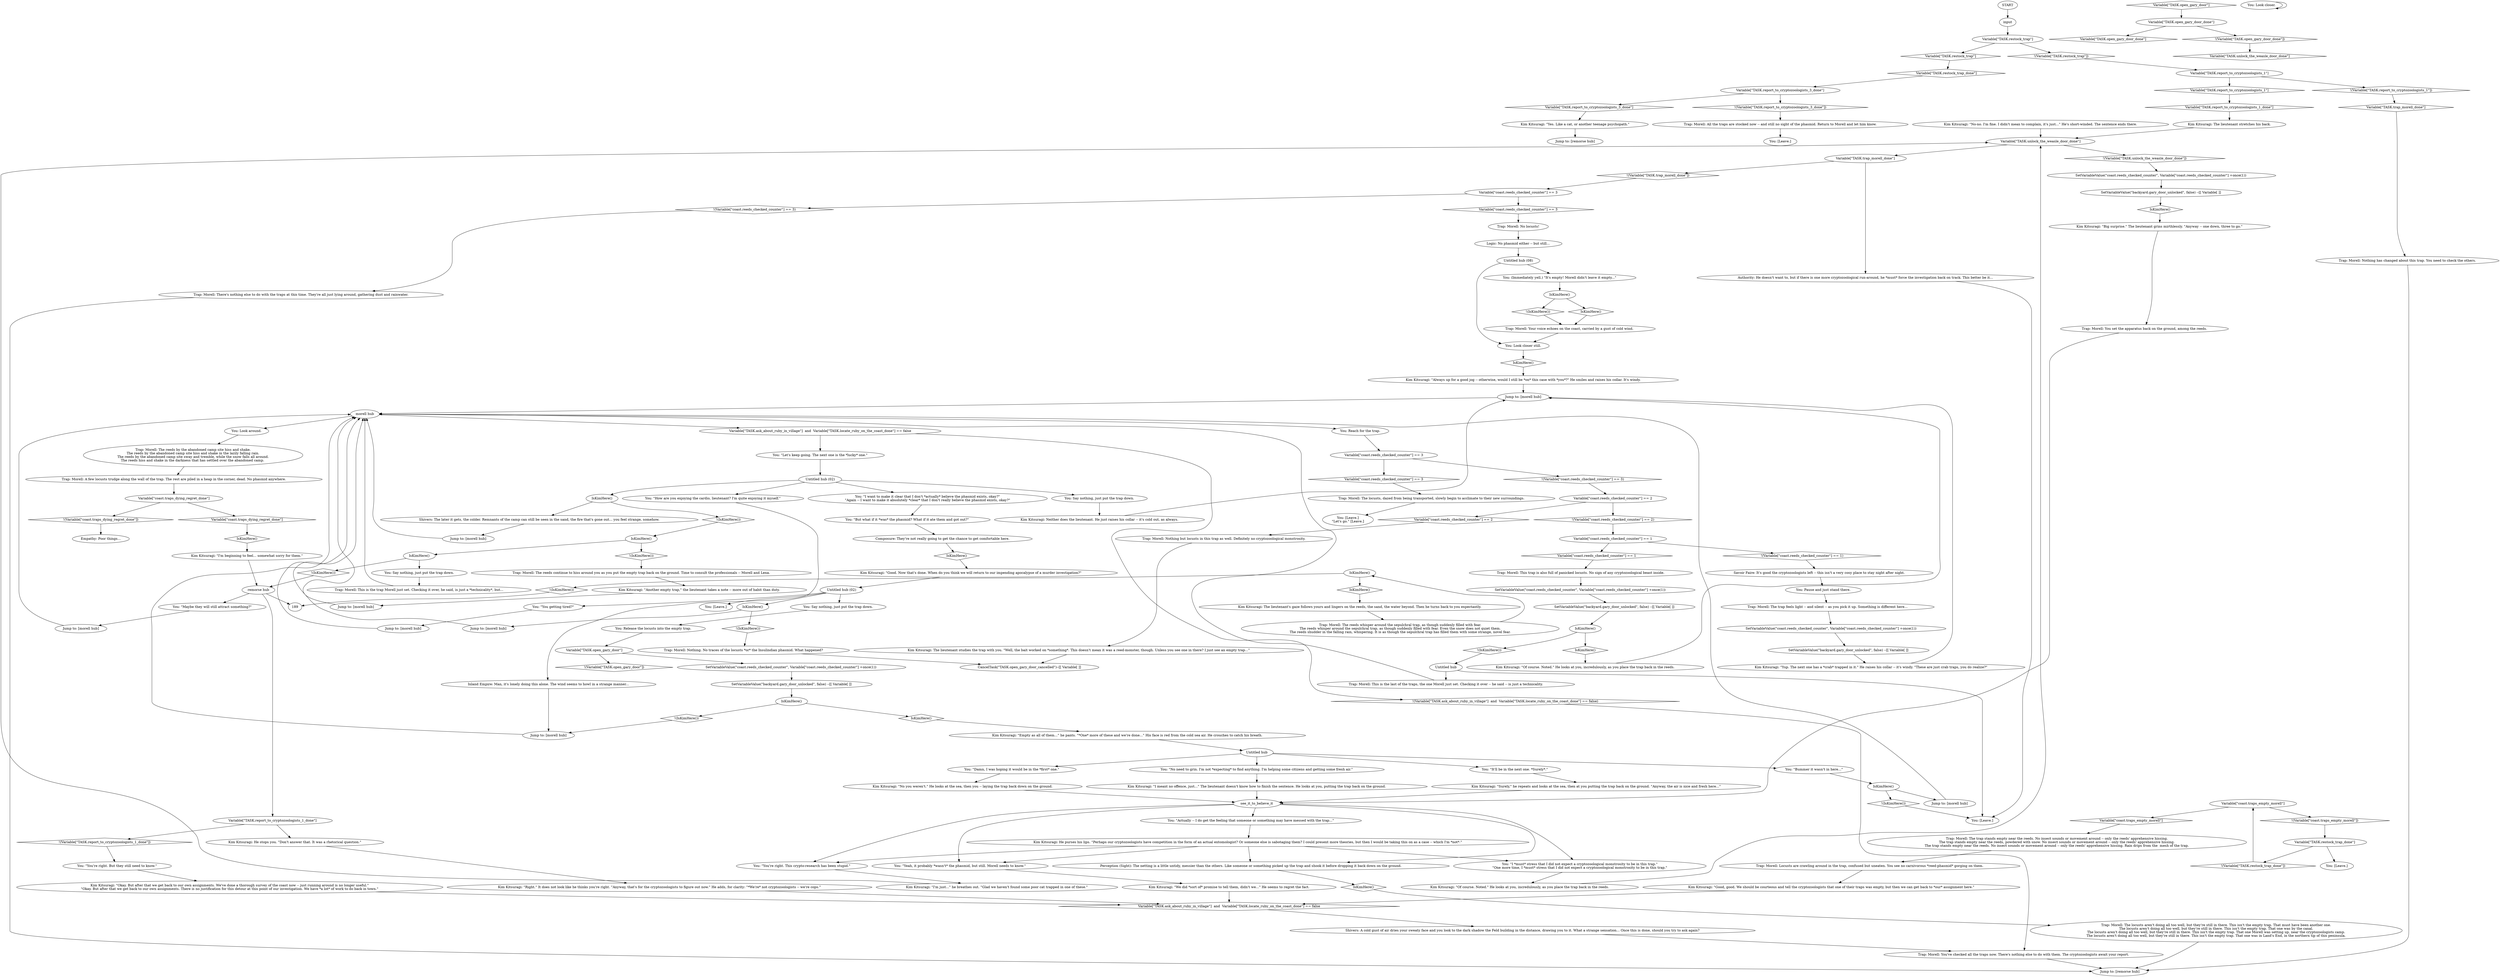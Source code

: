 # COAST ORB / reeds by camp site
# These reeds are by Morell and Gary's abandoned camp site. The interactable reeds you can search when Morell tells you to check the phasmid traps. There are traps in these reeds.
# ==================================================
digraph G {
	  0 [label="START"];
	  1 [label="input"];
	  2 [label="Kim Kitsuragi: \"Surely,\" he repeats and looks at the sea, then at you putting the trap back on the ground. \"Anyway, the air is nice and fresh here...\""];
	  3 [label="Logic: No phasmid either -- but still..."];
	  4 [label="Jump to: [remorse hub]"];
	  5 [label="Variable[\"TASK.report_to_cryptozoologists_3_done\"]"];
	  6 [label="Variable[\"TASK.report_to_cryptozoologists_3_done\"]", shape=diamond];
	  7 [label="!(Variable[\"TASK.report_to_cryptozoologists_3_done\"])", shape=diamond];
	  8 [label="SetVariableValue(\"coast.reeds_checked_counter\", Variable[\"coast.reeds_checked_counter\"] +once(1)) "];
	  9 [label="Variable[\"coast.reeds_checked_counter\"] == 2"];
	  10 [label="Variable[\"coast.reeds_checked_counter\"] == 2", shape=diamond];
	  11 [label="!(Variable[\"coast.reeds_checked_counter\"] == 2)", shape=diamond];
	  12 [label="IsKimHere()"];
	  13 [label="IsKimHere()", shape=diamond];
	  14 [label="!(IsKimHere())", shape=diamond];
	  15 [label="You: \"Damn, I was hoping it would be in the *first* one.\""];
	  16 [label="IsKimHere()"];
	  17 [label="IsKimHere()", shape=diamond];
	  18 [label="!(IsKimHere())", shape=diamond];
	  19 [label="You: [Leave.]"];
	  20 [label="Variable[\"coast.traps_empty_morell\"]"];
	  21 [label="Variable[\"coast.traps_empty_morell\"]", shape=diamond];
	  22 [label="!(Variable[\"coast.traps_empty_morell\"])", shape=diamond];
	  23 [label="Variable[\"TASK.open_gary_door_done\"]"];
	  24 [label="Variable[\"TASK.open_gary_door_done\"]", shape=diamond];
	  25 [label="!(Variable[\"TASK.open_gary_door_done\"])", shape=diamond];
	  26 [label="SetVariableValue(\"coast.reeds_checked_counter\", Variable[\"coast.reeds_checked_counter\"] +once(1)) "];
	  27 [label="You: Look around."];
	  28 [label="Variable[\"TASK.report_to_cryptozoologists_1\"]"];
	  29 [label="Variable[\"TASK.report_to_cryptozoologists_1\"]", shape=diamond];
	  30 [label="!(Variable[\"TASK.report_to_cryptozoologists_1\"])", shape=diamond];
	  31 [label="Trap: Morell: Nothing has changed about this trap. You need to check the others."];
	  32 [label="Trap: Morell: This trap is also full of panicked locusts. No sign of any cryptozoological beast inside."];
	  33 [label="Kim Kitsuragi: He purses his lips. \"Perhaps our cryptozoologists have competition in the form of an actual entomologist? Or someone else is sabotaging them? I could present more theories, but then I would be taking this on as a case -- which I'm *not*.\""];
	  34 [label="Trap: Morell: All the traps are stocked now -- and still no sight of the phasmid. Return to Morell and let him know."];
	  35 [label="You: \"Actually -- I do get the feeling that someone or something may have messed with the trap...\""];
	  36 [label="Kim Kitsuragi: \"Empty as all of them...\" he pants. \"*One* more of these and we're done...\" His face is red from the cold sea air. He crouches to catch his breath."];
	  37 [label="SetVariableValue(\"backyard.gary_door_unlocked\", false) --[[ Variable[ ]]"];
	  38 [label="You: Reach for the trap."];
	  39 [label="IsKimHere()"];
	  40 [label="IsKimHere()", shape=diamond];
	  41 [label="!(IsKimHere())", shape=diamond];
	  42 [label="You: \"How are you enjoying the cardio, lieutenant? I'm quite enjoying it myself.\""];
	  43 [label="Kim Kitsuragi: Neither does the lieutenant. He just raises his collar -- it's cold out, as always."];
	  44 [label="You: \"You getting tired?\""];
	  45 [label="You: Say nothing, just put the trap down."];
	  46 [label="You: (Immediately yell.) \"It's empty! Morell didn't leave it empty...\""];
	  47 [label="Trap: Morell: The trap stands empty near the reeds. No insect sounds or movement around -- only the reeds' apprehensive hissing.\nThe trap stands empty near the reeds, powdered with snow. No insect sounds or movement around -- only the reeds' apprehensive hissing.\nThe trap stands empty near the reeds. No insect sounds or movement around -- only the reeds' apprehensive hissing. Rain drips from the  mesh of the trap."];
	  48 [label="You: \"You're right. This crypto-research has been stupid.\""];
	  49 [label="You: \"No need to grin. I'm not *expecting* to find anything. I'm helping some citizens and getting some fresh air.\""];
	  50 [label="Trap: Morell: Nothing but locusts in this trap as well. Definitely no cryptozoological monstrosity."];
	  51 [label="Jump to: [morell hub]"];
	  52 [label="Kim Kitsuragi: \"Of course. Noted.\" He looks at you, incredulously, as you place the trap back in the reeds."];
	  53 [label="Kim Kitsuragi: \"Good. Now that's done. When do you think we will return to our impending apocalypse of a murder investigation?\""];
	  54 [label="Trap: Morell: Nothing. No traces of the locusts *or* the Insulindian phasmid. What happened?"];
	  55 [label="IsKimHere()"];
	  56 [label="IsKimHere()", shape=diamond];
	  57 [label="!(IsKimHere())", shape=diamond];
	  58 [label="Jump to: [morell hub]"];
	  59 [label="Trap: Morell: Your voice echoes on the coast, carried by a gust of cold wind."];
	  60 [label="Shivers: A cold gust of air dries your sweaty face and you look to the dark shadow the Feld building in the distance, drawing you to it. What a strange sensation... Once this is done, should you try to ask again?"];
	  61 [label="Variable[\"coast.reeds_checked_counter\"] == 1"];
	  62 [label="Variable[\"coast.reeds_checked_counter\"] == 1", shape=diamond];
	  63 [label="!(Variable[\"coast.reeds_checked_counter\"] == 1)", shape=diamond];
	  64 [label="You: \"Maybe they will still attract something?\""];
	  65 [label="Kim Kitsuragi: \"Okay. But after that we get back to our own assignments. We've done a thorough survey of the coast now -- just running around is no longer useful.\"\n\"Okay. But after that we get back to our own assignments. There is no justification for this detour at this point of our investigation. We have *a lot* of work to do back in town.\""];
	  66 [label="Jump to: [morell hub]"];
	  67 [label="Trap: Morell: The reeds continue to hiss around you as you put the empty trap back on the ground. Time to consult the professionals -- Morell and Lena."];
	  68 [label="Kim Kitsuragi: \"No you weren't.\" He looks at the sea, then you -- laying the trap back down on the ground."];
	  69 [label="remorse hub"];
	  70 [label="Variable[\"coast.traps_dying_regret_done\"]"];
	  71 [label="Variable[\"coast.traps_dying_regret_done\"]", shape=diamond];
	  72 [label="!(Variable[\"coast.traps_dying_regret_done\"])", shape=diamond];
	  73 [label="Empathy: Poor things..."];
	  74 [label="SetVariableValue(\"backyard.gary_door_unlocked\", false) --[[ Variable[ ]]"];
	  75 [label="Kim Kitsuragi: The lieutenant's gaze follows yours and lingers on the reeds, the sand, the water beyond. Then he turns back to you expectantly."];
	  76 [label="Variable[\"coast.reeds_checked_counter\"] == 3"];
	  77 [label="Variable[\"coast.reeds_checked_counter\"] == 3", shape=diamond];
	  78 [label="!(Variable[\"coast.reeds_checked_counter\"] == 3)", shape=diamond];
	  79 [label="You: \"I want to make it clear that I don't *actually* believe the phasmid exists, okay?\"\n\"Again -- I want to make it absolutely *clear* that I don't really believe the phasmid exists, okay?\""];
	  80 [label="You: \"Yeah, it probably *wasn't* the phasmid, but still. Morell needs to know.\""];
	  81 [label="Untitled hub (08)"];
	  82 [label="Trap: Morell: The reeds by the abandoned camp site hiss and shake.\nThe reeds by the abandoned camp site hiss and shake in the lazily falling rain.\nThe reeds by the abandoned camp site sway and tremble, while the snow falls all around.\nThe reeds hiss and shake in the darkness that has settled over the abandoned camp. "];
	  83 [label="Kim Kitsuragi: \"I'm beginning to feel... somewhat sorry for them.\""];
	  84 [label="SetVariableValue(\"backyard.gary_door_unlocked\", false) --[[ Variable[ ]]"];
	  85 [label="morell hub"];
	  86 [label="Variable[\"coast.reeds_checked_counter\"] == 3"];
	  87 [label="Variable[\"coast.reeds_checked_counter\"] == 3", shape=diamond];
	  88 [label="!(Variable[\"coast.reeds_checked_counter\"] == 3)", shape=diamond];
	  89 [label="Kim Kitsuragi: \"We did *sort of* promise to tell them, didn't we...\" He seems to regret the fact."];
	  90 [label="You: \"It'll be in the next one. *Surely*.\""];
	  91 [label="You: Look closer still."];
	  92 [label="You: [Leave.]"];
	  93 [label="Kim Kitsuragi: \"I meant no offence, just...\" The lieutenant doesn't know how to finish the sentence. He looks at you, putting the trap back on the ground."];
	  94 [label="Kim Kitsuragi: \"Big surprise.\" The lieutenant grins mirthlessly. \"Anyway -- one down, three to go.\""];
	  95 [label="Variable[\"TASK.restock_trap\"]"];
	  96 [label="Variable[\"TASK.restock_trap\"]", shape=diamond];
	  97 [label="!(Variable[\"TASK.restock_trap\"])", shape=diamond];
	  98 [label="SetVariableValue(\"backyard.gary_door_unlocked\", false) --[[ Variable[ ]]"];
	  99 [label="Kim Kitsuragi: \"No-no. I'm fine. I didn't mean to complain, it's just...\" He's short-winded. The sentence ends there."];
	  100 [label="Jump to: [morell hub]"];
	  101 [label="Kim Kitsuragi: \"Another empty trap,\" the lieutenant takes a note -- more out of habit than duty."];
	  102 [label="Kim Kitsuragi: \"Of course. Noted.\" He looks at you, incredulously, as you place the trap back in the reeds."];
	  103 [label="You: \"But what if it *was* the phasmid? What if it ate them and got out?\""];
	  104 [label="You: \"I *must* stress that I did not expect a cryptozoological monstrosity to be in this trap.\"\n\"One more time, I *must* stress that I did not expect a cryptozoological monstrosity to be in this trap.\""];
	  105 [label="IsKimHere()"];
	  106 [label="IsKimHere()", shape=diamond];
	  107 [label="!(IsKimHere())", shape=diamond];
	  108 [label="Jump to: [morell hub]"];
	  109 [label="see_it_to_believe_it"];
	  110 [label="Trap: Morell: The locusts aren't doing all too well, but they're still in there. This isn't the empty trap. That must have been another one.\nThe locusts aren't doing all too well, but they're still in there. This isn't the empty trap. That one was by the canal.\nThe locusts aren't doing all too well, but they're still in there. This isn't the empty trap. That one Morell was setting up, near the cryptozoologists camp.\nThe locusts aren't doing all too well, but they're still in there. This isn't the empty trap. That one was in Land's End, in the northern tip of this peninsula."];
	  111 [label="Variable[\"TASK.restock_trap_done\"]"];
	  112 [label="Variable[\"TASK.restock_trap_done\"]", shape=diamond];
	  113 [label="!(Variable[\"TASK.restock_trap_done\"])", shape=diamond];
	  114 [label="You: [Leave.]"];
	  115 [label="Variable[\"TASK.ask_about_ruby_in_village\"]  and  Variable[\"TASK.locate_ruby_on_the_coast_done\"] == false"];
	  116 [label="Variable[\"TASK.ask_about_ruby_in_village\"]  and  Variable[\"TASK.locate_ruby_on_the_coast_done\"] == false", shape=diamond];
	  117 [label="!(Variable[\"TASK.ask_about_ruby_in_village\"]  and  Variable[\"TASK.locate_ruby_on_the_coast_done\"] == false)", shape=diamond];
	  118 [label="You: \"Let's keep going. The next one is the *lucky* one.\""];
	  119 [label="You: Say nothing, just put the trap down."];
	  120 [label="IsKimHere()"];
	  121 [label="IsKimHere()", shape=diamond];
	  122 [label="!(IsKimHere())", shape=diamond];
	  123 [label="Shivers: The later it gets, the colder. Remnants of the camp can still be seen in the sand, the fire that's gone out... you feel strange, somehow."];
	  124 [label="You: Pause and just stand there."];
	  125 [label="Variable[\"TASK.report_to_cryptozoologists_1_done\"]"];
	  126 [label="Variable[\"TASK.report_to_cryptozoologists_1_done\"]", shape=diamond];
	  127 [label="!(Variable[\"TASK.report_to_cryptozoologists_1_done\"])", shape=diamond];
	  128 [label="Kim Kitsuragi: He stops you. \"Don't answer that. It was a rhetorical question.\""];
	  129 [label="Untitled hub (02)"];
	  130 [label="Untitled hub"];
	  131 [label="Trap: Morell: You set the apparatus back on the ground, among the reeds."];
	  132 [label="Trap: Morell: This is the trap Morell just set. Checking it over, he said, is just a *technicality*, but..."];
	  133 [label="Trap: Morell: There's nothing else to do with the traps at this time. They're all just lying around, gathering dust and rainwater."];
	  134 [label="Kim Kitsuragi: The lieutenant stretches his back."];
	  135 [label="You: Release the locusts into the empty trap."];
	  136 [label="Trap: Morell: This is the last of the traps, the one Morell just set. Checking it over -- he said -- is just a technicality."];
	  137 [label="Trap: Morell: No locusts!"];
	  138 [label="You: Look closer."];
	  139 [label="Kim Kitsuragi: \"Yup. The next one has a *crab* trapped in it.\" He raises his collar -- it's windy. \"These are just crab traps, you do realize?\""];
	  140 [label="Untitled hub (02)"];
	  141 [label="Jump to: [morell hub]"];
	  142 [label="IsKimHere()"];
	  143 [label="IsKimHere()", shape=diamond];
	  144 [label="!(IsKimHere())", shape=diamond];
	  145 [label="IsKimHere()"];
	  146 [label="IsKimHere()", shape=diamond];
	  147 [label="!(IsKimHere())", shape=diamond];
	  148 [label="You: Say nothing, just put the trap down."];
	  149 [label="You: \"Bummer it wasn't in here...\""];
	  150 [label="You: [Leave.]"];
	  151 [label="Jump to: [remorse hub]"];
	  152 [label="Trap: Morell: The reeds whisper around the sepulchral trap, as though suddenly filled with fear.\nThe reeds whisper around the sepulchral trap, as though suddenly filled with fear. Even the snow does not quiet them.\nThe reeds shudder in the falling rain, whispering. It is as though the sepulchral trap has filled them with some strange, novel fear."];
	  153 [label="Trap: Morell: The trap feels light -- and silent -- as you pick it up. Something is different here..."];
	  154 [label="Trap: Morell: The locusts, dazed from being transported, slowly begin to acclimate to their new surroundings."];
	  155 [label="Variable[\"TASK.open_gary_door\"]"];
	  156 [label="Variable[\"TASK.open_gary_door\"]", shape=diamond];
	  157 [label="!(Variable[\"TASK.open_gary_door\"])", shape=diamond];
	  158 [label="SetVariableValue(\"coast.reeds_checked_counter\", Variable[\"coast.reeds_checked_counter\"] +once(1)) "];
	  159 [label="Kim Kitsuragi: The lieutenant studies the trap with you. \"Well, the bait worked on *something*. This doesn't mean it was a reed-monster, though. Unless you see one in there? I just see an empty trap...\""];
	  160 [label="Kim Kitsuragi: \"Always up for a good jog -- otherwise, would I still be *on* this case with *you*?\" He smiles and raises his collar. It's windy."];
	  161 [label="Inland Empire: Man, it's lonely doing this alone. The wind seems to howl in a strange manner..."];
	  162 [label="Untitled hub"];
	  163 [label="Trap: Morell: Locusts are crawling around in the trap, confused but uneaten. You see no carnivorous *reed-phasmid* gorging on them."];
	  164 [label="Savoir Faire: It's good the cryptozoologists left -- this isn't a very cosy place to stay night after night."];
	  165 [label="Trap: Morell: A few locusts trudge along the wall of the trap. The rest are piled in a heap in the corner, dead. No phasmid anywhere."];
	  166 [label="Kim Kitsuragi: \"Yes. Like a cat, or another teenage psychopath.\""];
	  167 [label="Jump to: [morell hub]"];
	  168 [label="Trap: Morell: You've checked all the traps now. There's nothing else to do with them. The cryptozoologists await your report."];
	  169 [label="You: \"You're right. But they still need to know.\""];
	  170 [label="Perception (Sight): The netting is a little untidy, messier than the others. Like someone or something picked up the trap and shook it before dropping it back down on the ground."];
	  171 [label="CancelTask(\"TASK.open_gary_door_cancelled\")--[[ Variable[ ]]"];
	  172 [label="SetVariableValue(\"coast.reeds_checked_counter\", Variable[\"coast.reeds_checked_counter\"] +once(1)) "];
	  173 [label="Kim Kitsuragi: \"Good, good. We should be courteous and tell the cryptozoologists that one of their traps was empty, but then we can get back to *our* assignment here.\""];
	  174 [label="Kim Kitsuragi: \"I'm just...\" he breathes out. \"Glad we haven't found some poor cat trapped in one of these.\""];
	  175 [label="IsKimHere()"];
	  176 [label="IsKimHere()", shape=diamond];
	  177 [label="!(IsKimHere())", shape=diamond];
	  178 [label="Jump to: [morell hub]"];
	  179 [label="Variable[\"TASK.unlock_the_weasle_door_done\"]"];
	  180 [label="Variable[\"TASK.unlock_the_weasle_door_done\"]", shape=diamond];
	  181 [label="!(Variable[\"TASK.unlock_the_weasle_door_done\"])", shape=diamond];
	  182 [label="Variable[\"TASK.trap_morell_done\"]"];
	  183 [label="Variable[\"TASK.trap_morell_done\"]", shape=diamond];
	  184 [label="!(Variable[\"TASK.trap_morell_done\"])", shape=diamond];
	  185 [label="Authority: He doesn't want to, but if there is one more cryptozoological run-around, he *must* force the investigation back on track. This better be it..."];
	  186 [label="Kim Kitsuragi: \"Right.\" It does not look like he thinks you're right. \"Anyway, that's for the cryptozoologists to figure out now.\" He adds, for clarity: \"*We're* not cryptozoologists -- we're cops.\""];
	  187 [label="Composure: They're not really going to get the chance to get comfortable here."];
	  188 [label="You: [Leave.]\n\"Let's go.\" [Leave.]"];
	  0 -> 1
	  1 -> 95
	  2 -> 109
	  3 -> 81
	  5 -> 6
	  5 -> 7
	  6 -> 166
	  7 -> 34
	  8 -> 37
	  9 -> 10
	  9 -> 11
	  10 -> 50
	  11 -> 61
	  12 -> 13
	  12 -> 14
	  13 -> 36
	  14 -> 66
	  15 -> 68
	  16 -> 17
	  16 -> 18
	  17 -> 59
	  18 -> 59
	  20 -> 21
	  20 -> 22
	  21 -> 47
	  22 -> 111
	  23 -> 24
	  23 -> 25
	  25 -> 180
	  26 -> 74
	  27 -> 82
	  28 -> 29
	  28 -> 30
	  29 -> 126
	  30 -> 183
	  31 -> 151
	  32 -> 8
	  33 -> 104
	  33 -> 48
	  33 -> 170
	  33 -> 80
	  34 -> 19
	  35 -> 33
	  36 -> 130
	  37 -> 39
	  38 -> 76
	  39 -> 40
	  39 -> 41
	  40 -> 102
	  41 -> 162
	  42 -> 161
	  43 -> 51
	  44 -> 100
	  45 -> 135
	  46 -> 16
	  47 -> 163
	  48 -> 174
	  49 -> 93
	  50 -> 159
	  51 -> 85
	  52 -> 179
	  53 -> 129
	  54 -> 171
	  55 -> 56
	  55 -> 57
	  56 -> 75
	  57 -> 189
	  58 -> 85
	  59 -> 91
	  60 -> 168
	  61 -> 62
	  61 -> 63
	  62 -> 32
	  63 -> 164
	  64 -> 167
	  65 -> 116
	  66 -> 85
	  67 -> 101
	  68 -> 109
	  69 -> 64
	  69 -> 125
	  69 -> 189
	  70 -> 72
	  70 -> 71
	  71 -> 146
	  72 -> 73
	  74 -> 139
	  75 -> 152
	  76 -> 77
	  76 -> 78
	  77 -> 154
	  78 -> 9
	  79 -> 103
	  80 -> 89
	  81 -> 91
	  81 -> 46
	  82 -> 165
	  83 -> 69
	  84 -> 121
	  85 -> 115
	  85 -> 27
	  85 -> 38
	  86 -> 88
	  86 -> 87
	  87 -> 137
	  88 -> 133
	  89 -> 116
	  90 -> 2
	  91 -> 106
	  93 -> 109
	  94 -> 131
	  95 -> 96
	  95 -> 97
	  96 -> 112
	  97 -> 28
	  98 -> 12
	  99 -> 179
	  100 -> 85
	  101 -> 141
	  102 -> 51
	  103 -> 187
	  104 -> 52
	  105 -> 107
	  105 -> 108
	  106 -> 160
	  107 -> 54
	  108 -> 85
	  109 -> 35
	  109 -> 104
	  109 -> 170
	  109 -> 80
	  109 -> 48
	  110 -> 151
	  111 -> 113
	  111 -> 114
	  112 -> 5
	  113 -> 20
	  115 -> 117
	  115 -> 118
	  116 -> 60
	  117 -> 168
	  118 -> 140
	  119 -> 43
	  120 -> 122
	  120 -> 123
	  121 -> 94
	  122 -> 142
	  123 -> 58
	  124 -> 153
	  125 -> 128
	  125 -> 127
	  126 -> 134
	  127 -> 169
	  128 -> 186
	  129 -> 105
	  129 -> 44
	  129 -> 45
	  129 -> 150
	  130 -> 49
	  130 -> 90
	  130 -> 149
	  130 -> 15
	  131 -> 109
	  132 -> 85
	  133 -> 151
	  134 -> 179
	  135 -> 155
	  136 -> 85
	  137 -> 3
	  138 -> 138
	  139 -> 51
	  140 -> 120
	  140 -> 42
	  140 -> 79
	  140 -> 119
	  141 -> 85
	  142 -> 144
	  142 -> 145
	  143 -> 110
	  144 -> 67
	  145 -> 147
	  145 -> 148
	  146 -> 83
	  147 -> 69
	  148 -> 132
	  149 -> 175
	  152 -> 55
	  153 -> 26
	  154 -> 188
	  155 -> 157
	  155 -> 158
	  156 -> 23
	  158 -> 98
	  159 -> 171
	  160 -> 51
	  161 -> 66
	  162 -> 136
	  162 -> 92
	  163 -> 173
	  164 -> 124
	  165 -> 70
	  166 -> 4
	  167 -> 85
	  168 -> 151
	  169 -> 65
	  170 -> 143
	  172 -> 84
	  173 -> 116
	  174 -> 179
	  175 -> 177
	  175 -> 178
	  176 -> 53
	  177 -> 92
	  178 -> 85
	  179 -> 181
	  179 -> 182
	  181 -> 172
	  182 -> 184
	  182 -> 185
	  183 -> 31
	  184 -> 86
	  185 -> 92
	  186 -> 116
	  187 -> 176
}


